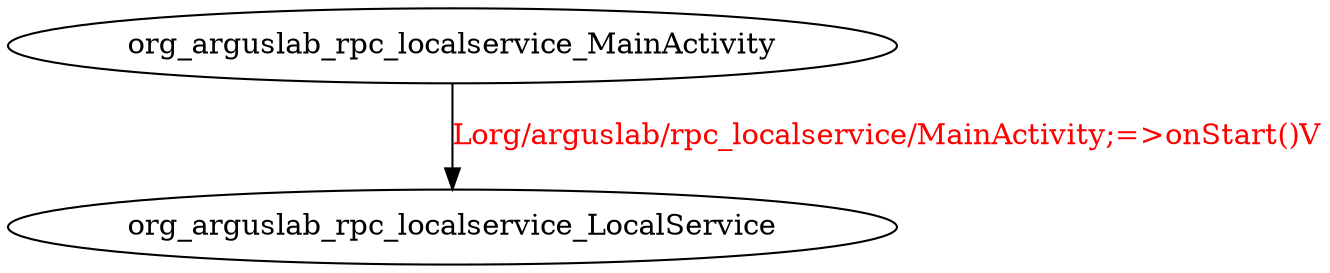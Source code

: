 digraph G {
org_arguslab_rpc_localservice_MainActivity -> org_arguslab_rpc_localservice_LocalService [label="Lorg/arguslab/rpc_localservice/MainActivity;=>onStart()V", fontcolor="red"];
}